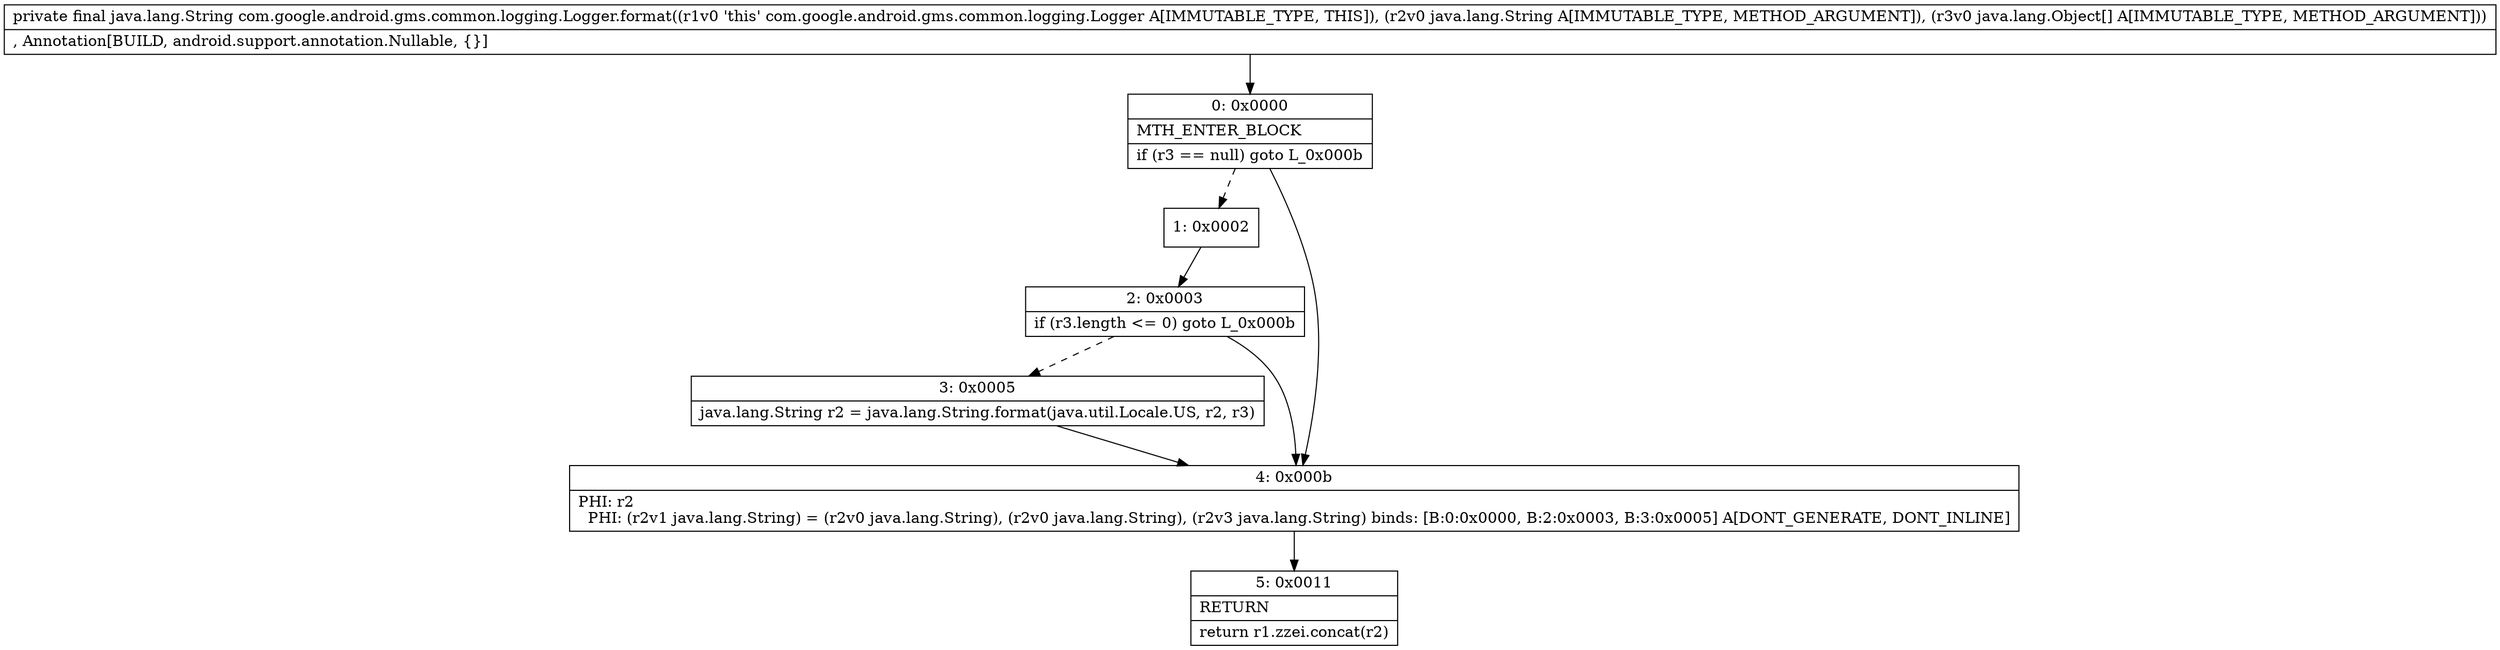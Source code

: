 digraph "CFG forcom.google.android.gms.common.logging.Logger.format(Ljava\/lang\/String;[Ljava\/lang\/Object;)Ljava\/lang\/String;" {
Node_0 [shape=record,label="{0\:\ 0x0000|MTH_ENTER_BLOCK\l|if (r3 == null) goto L_0x000b\l}"];
Node_1 [shape=record,label="{1\:\ 0x0002}"];
Node_2 [shape=record,label="{2\:\ 0x0003|if (r3.length \<= 0) goto L_0x000b\l}"];
Node_3 [shape=record,label="{3\:\ 0x0005|java.lang.String r2 = java.lang.String.format(java.util.Locale.US, r2, r3)\l}"];
Node_4 [shape=record,label="{4\:\ 0x000b|PHI: r2 \l  PHI: (r2v1 java.lang.String) = (r2v0 java.lang.String), (r2v0 java.lang.String), (r2v3 java.lang.String) binds: [B:0:0x0000, B:2:0x0003, B:3:0x0005] A[DONT_GENERATE, DONT_INLINE]\l}"];
Node_5 [shape=record,label="{5\:\ 0x0011|RETURN\l|return r1.zzei.concat(r2)\l}"];
MethodNode[shape=record,label="{private final java.lang.String com.google.android.gms.common.logging.Logger.format((r1v0 'this' com.google.android.gms.common.logging.Logger A[IMMUTABLE_TYPE, THIS]), (r2v0 java.lang.String A[IMMUTABLE_TYPE, METHOD_ARGUMENT]), (r3v0 java.lang.Object[] A[IMMUTABLE_TYPE, METHOD_ARGUMENT]))  | , Annotation[BUILD, android.support.annotation.Nullable, \{\}]\l}"];
MethodNode -> Node_0;
Node_0 -> Node_1[style=dashed];
Node_0 -> Node_4;
Node_1 -> Node_2;
Node_2 -> Node_3[style=dashed];
Node_2 -> Node_4;
Node_3 -> Node_4;
Node_4 -> Node_5;
}

